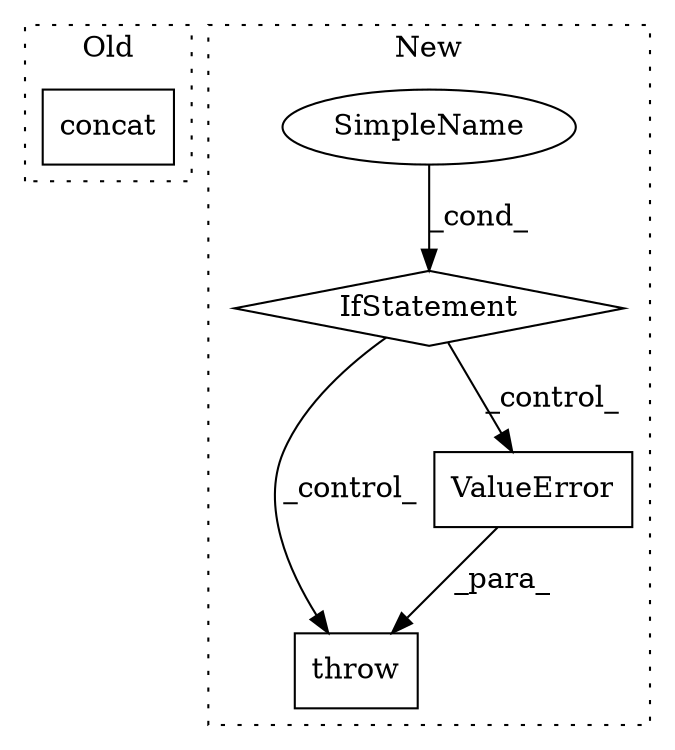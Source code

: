 digraph G {
subgraph cluster0 {
1 [label="concat" a="32" s="16490,16536" l="7,1" shape="box"];
label = "Old";
style="dotted";
}
subgraph cluster1 {
2 [label="throw" a="53" s="17908" l="6" shape="box"];
3 [label="IfStatement" a="25" s="17556,17613" l="8,2" shape="diamond"];
4 [label="ValueError" a="32" s="17914,17981" l="11,1" shape="box"];
5 [label="SimpleName" a="42" s="" l="" shape="ellipse"];
label = "New";
style="dotted";
}
3 -> 2 [label="_control_"];
3 -> 4 [label="_control_"];
4 -> 2 [label="_para_"];
5 -> 3 [label="_cond_"];
}